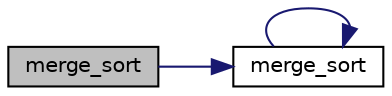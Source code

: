 digraph G
{
  edge [fontname="Helvetica",fontsize="10",labelfontname="Helvetica",labelfontsize="10"];
  node [fontname="Helvetica",fontsize="10",shape=record];
  rankdir="LR";
  Node1 [label="merge_sort",height=0.2,width=0.4,color="black", fillcolor="grey75", style="filled" fontcolor="black"];
  Node1 -> Node2 [color="midnightblue",fontsize="10",style="solid",fontname="Helvetica"];
  Node2 [label="merge_sort",height=0.2,width=0.4,color="black", fillcolor="white", style="filled",URL="$sortowania_8hh.html#adfe1e073cd89e08ac3ccef182ee5950a",tooltip="Definicje klasy sortowania."];
  Node2 -> Node2 [color="midnightblue",fontsize="10",style="solid",fontname="Helvetica"];
}

